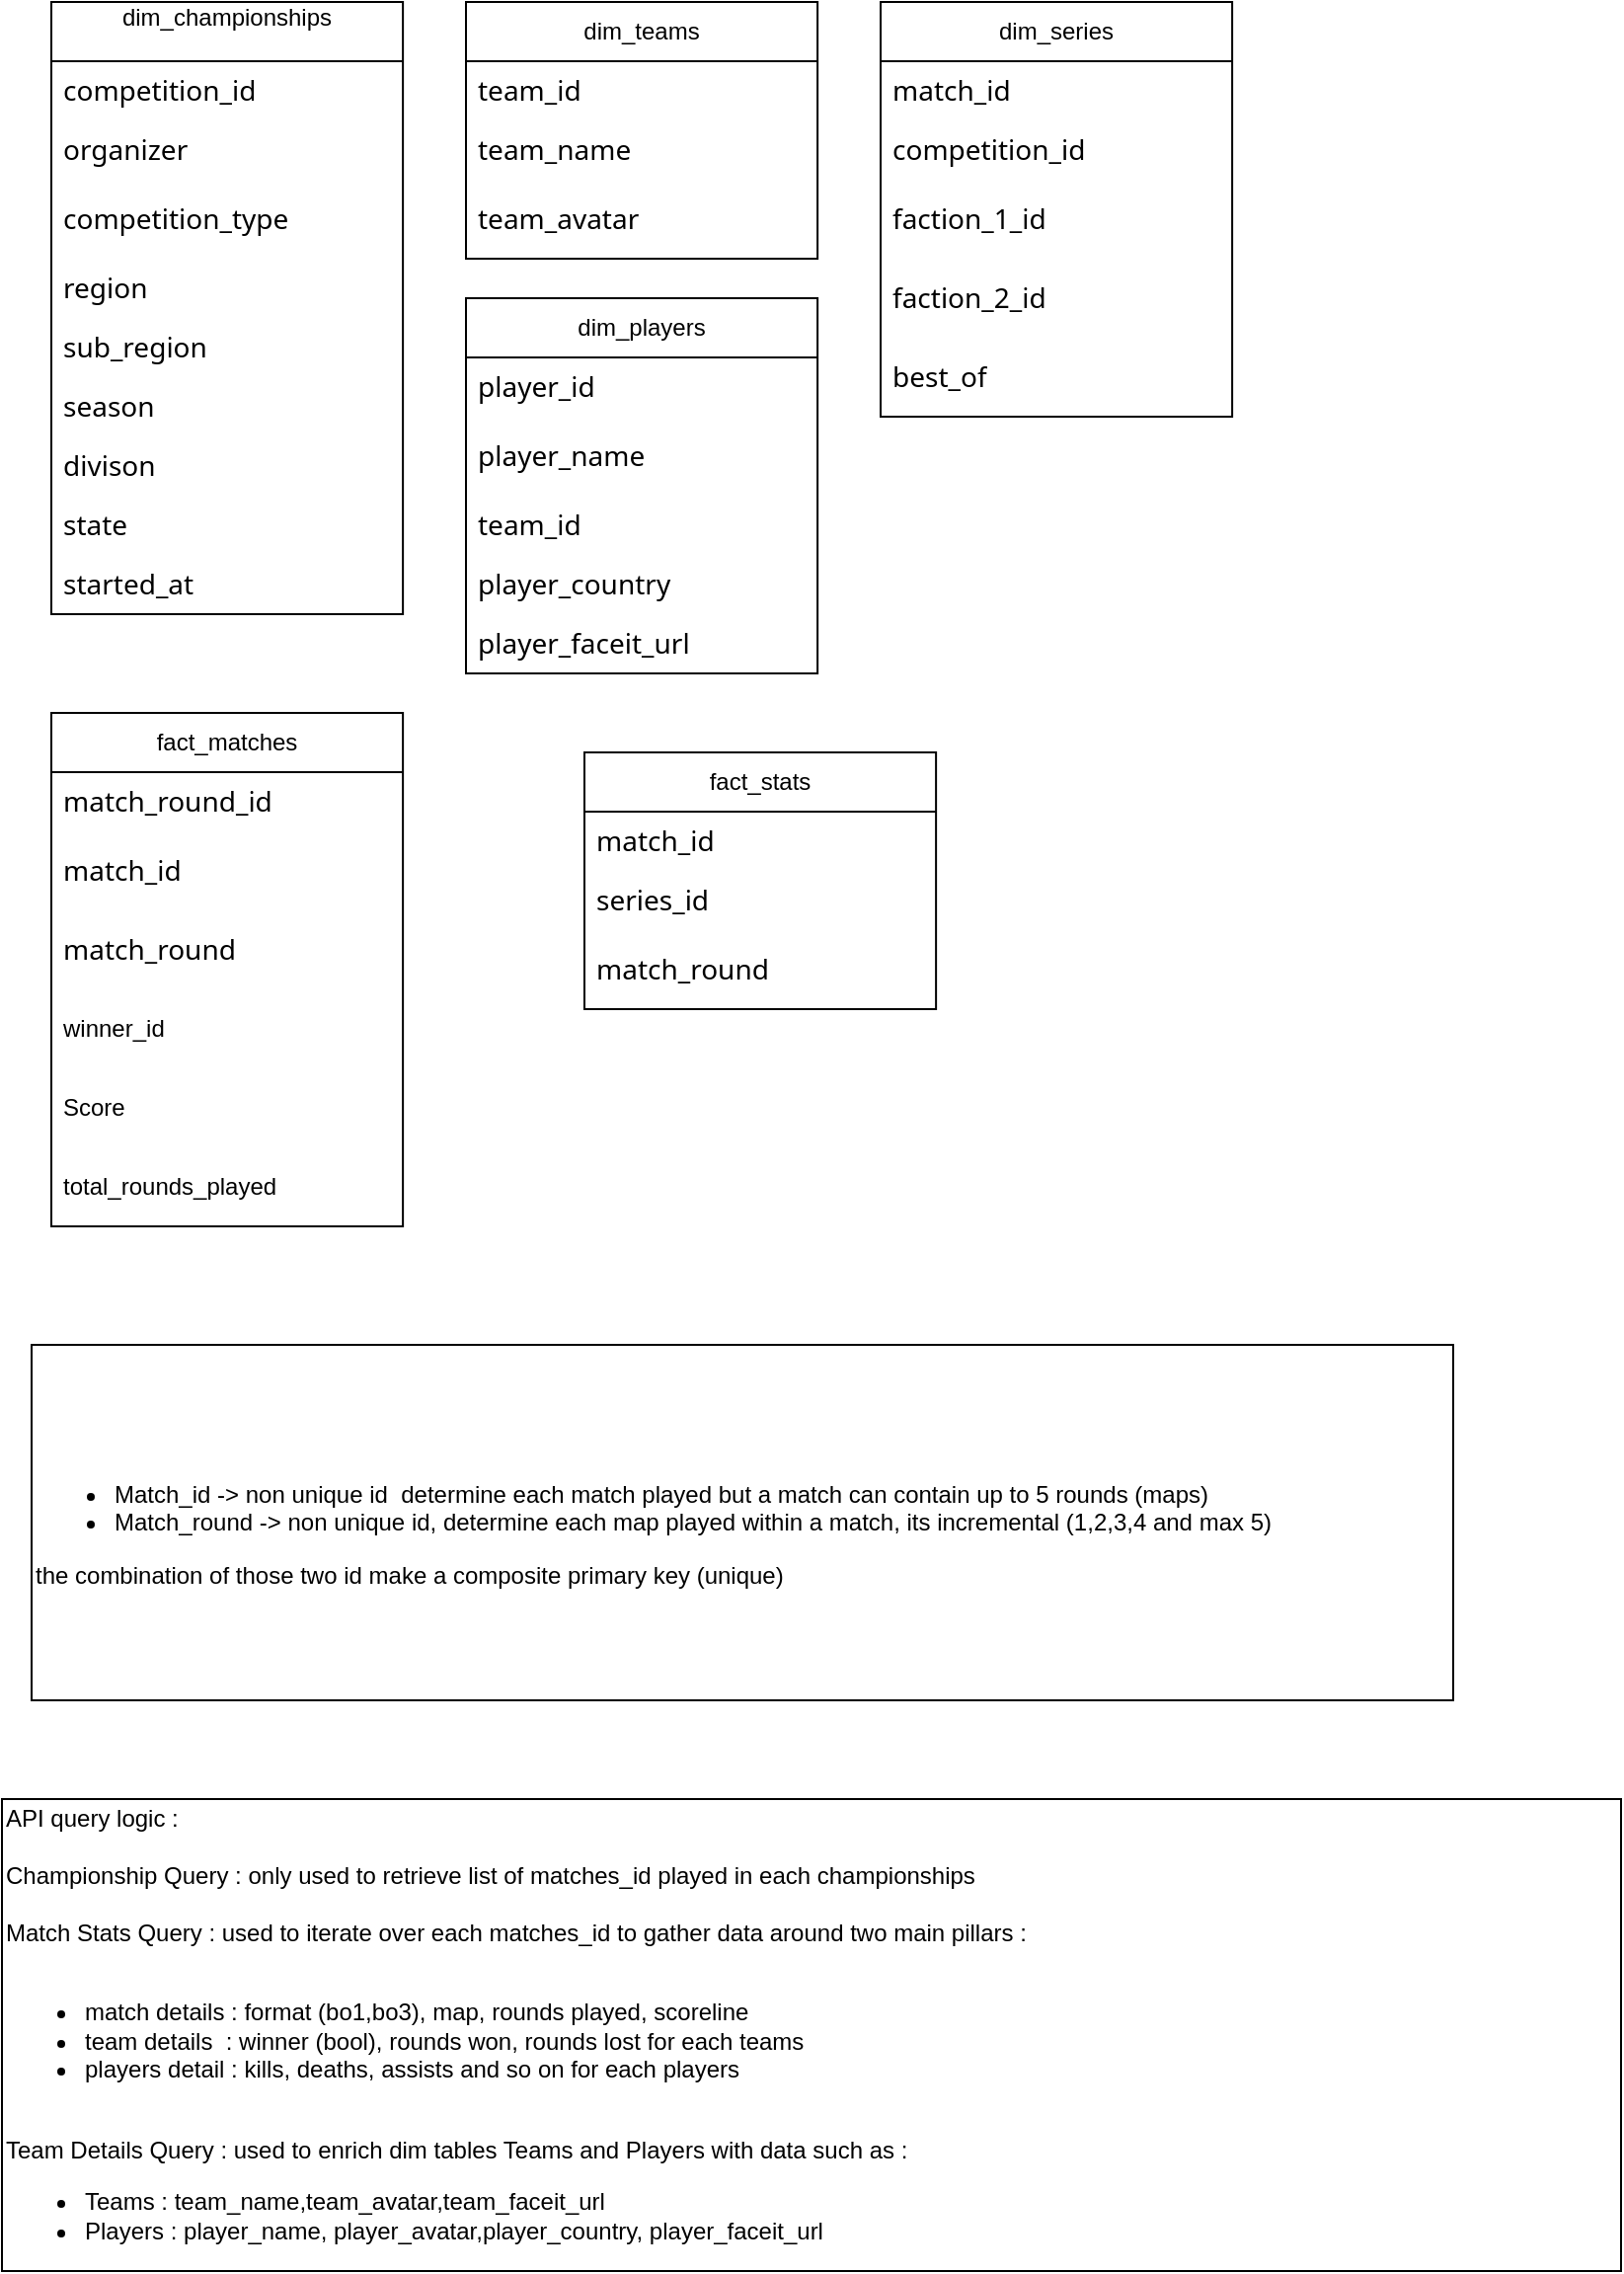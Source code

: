 <mxfile version="28.0.7">
  <diagram name="Page-1" id="d9HqZ03SX1EYeeWls_Qq">
    <mxGraphModel dx="1783" dy="929" grid="1" gridSize="10" guides="1" tooltips="1" connect="1" arrows="1" fold="1" page="1" pageScale="1" pageWidth="827" pageHeight="1169" math="0" shadow="0">
      <root>
        <mxCell id="0" />
        <mxCell id="1" parent="0" />
        <mxCell id="qqcUrbFprioC642Xm6ZQ-74" value="dim_championships&lt;div&gt;&lt;br&gt;&lt;/div&gt;" style="swimlane;fontStyle=0;childLayout=stackLayout;horizontal=1;startSize=30;horizontalStack=0;resizeParent=1;resizeParentMax=0;resizeLast=0;collapsible=1;marginBottom=0;whiteSpace=wrap;html=1;" vertex="1" parent="1">
          <mxGeometry x="30" y="20" width="178.06" height="310" as="geometry" />
        </mxCell>
        <mxCell id="qqcUrbFprioC642Xm6ZQ-75" value="&lt;div style=&quot;text-align: right;&quot;&gt;&lt;font face=&quot;Segoe WPC, Segoe UI, sans-serif&quot;&gt;&lt;span style=&quot;font-size: 14px;&quot;&gt;&lt;span style=&quot;background-color: transparent;&quot;&gt;competition_id&lt;/span&gt;&lt;span style=&quot;background-color: transparent; white-space: pre;&quot;&gt;&#x9;&lt;/span&gt;&lt;/span&gt;&lt;/font&gt;&lt;/div&gt;" style="text;strokeColor=none;fillColor=none;align=left;verticalAlign=middle;spacingLeft=4;spacingRight=4;overflow=hidden;points=[[0,0.5],[1,0.5]];portConstraint=eastwest;rotatable=0;whiteSpace=wrap;html=1;" vertex="1" parent="qqcUrbFprioC642Xm6ZQ-74">
          <mxGeometry y="30" width="178.06" height="30" as="geometry" />
        </mxCell>
        <mxCell id="qqcUrbFprioC642Xm6ZQ-76" value="&lt;span style=&quot;font-family: &amp;quot;Segoe WPC&amp;quot;, &amp;quot;Segoe UI&amp;quot;, sans-serif; font-size: 14px; text-align: right; background-color: transparent;&quot;&gt;organizer&lt;/span&gt;&lt;span style=&quot;font-family: &amp;quot;Segoe WPC&amp;quot;, &amp;quot;Segoe UI&amp;quot;, sans-serif; font-size: 14px; text-align: right; background-color: transparent; white-space: pre;&quot;&gt;&#x9;&lt;/span&gt;" style="text;strokeColor=none;fillColor=none;align=left;verticalAlign=middle;spacingLeft=4;spacingRight=4;overflow=hidden;points=[[0,0.5],[1,0.5]];portConstraint=eastwest;rotatable=0;whiteSpace=wrap;html=1;" vertex="1" parent="qqcUrbFprioC642Xm6ZQ-74">
          <mxGeometry y="60" width="178.06" height="30" as="geometry" />
        </mxCell>
        <mxCell id="qqcUrbFprioC642Xm6ZQ-77" value="&lt;span style=&quot;background-color: transparent; font-family: &amp;quot;Segoe WPC&amp;quot;, &amp;quot;Segoe UI&amp;quot;, sans-serif; font-size: 14px; text-align: right;&quot;&gt;competition_type&lt;/span&gt;&lt;span style=&quot;background-color: transparent; font-family: &amp;quot;Segoe WPC&amp;quot;, &amp;quot;Segoe UI&amp;quot;, sans-serif; font-size: 14px; text-align: right; white-space: pre;&quot;&gt;&#x9;&lt;/span&gt;" style="text;strokeColor=none;fillColor=none;align=left;verticalAlign=middle;spacingLeft=4;spacingRight=4;overflow=hidden;points=[[0,0.5],[1,0.5]];portConstraint=eastwest;rotatable=0;whiteSpace=wrap;html=1;" vertex="1" parent="qqcUrbFprioC642Xm6ZQ-74">
          <mxGeometry y="90" width="178.06" height="40" as="geometry" />
        </mxCell>
        <mxCell id="qqcUrbFprioC642Xm6ZQ-82" value="&lt;div style=&quot;text-align: right;&quot;&gt;&lt;span style=&quot;background-color: transparent; color: light-dark(rgb(0, 0, 0), rgb(255, 255, 255)); font-size: 14px;&quot;&gt;&lt;font face=&quot;Segoe WPC, Segoe UI, sans-serif&quot;&gt;region&lt;/font&gt;&lt;/span&gt;&lt;/div&gt;" style="text;strokeColor=none;fillColor=none;align=left;verticalAlign=middle;spacingLeft=4;spacingRight=4;overflow=hidden;points=[[0,0.5],[1,0.5]];portConstraint=eastwest;rotatable=0;whiteSpace=wrap;html=1;" vertex="1" parent="qqcUrbFprioC642Xm6ZQ-74">
          <mxGeometry y="130" width="178.06" height="30" as="geometry" />
        </mxCell>
        <mxCell id="qqcUrbFprioC642Xm6ZQ-83" value="&lt;div style=&quot;text-align: right;&quot;&gt;&lt;span style=&quot;background-color: transparent; color: light-dark(rgb(0, 0, 0), rgb(255, 255, 255)); font-size: 14px;&quot;&gt;&lt;font face=&quot;Segoe WPC, Segoe UI, sans-serif&quot;&gt;sub_region&lt;/font&gt;&lt;/span&gt;&lt;/div&gt;" style="text;strokeColor=none;fillColor=none;align=left;verticalAlign=middle;spacingLeft=4;spacingRight=4;overflow=hidden;points=[[0,0.5],[1,0.5]];portConstraint=eastwest;rotatable=0;whiteSpace=wrap;html=1;" vertex="1" parent="qqcUrbFprioC642Xm6ZQ-74">
          <mxGeometry y="160" width="178.06" height="30" as="geometry" />
        </mxCell>
        <mxCell id="qqcUrbFprioC642Xm6ZQ-84" value="&lt;div style=&quot;text-align: right;&quot;&gt;&lt;span style=&quot;background-color: transparent; color: light-dark(rgb(0, 0, 0), rgb(255, 255, 255)); font-size: 14px;&quot;&gt;&lt;font face=&quot;Segoe WPC, Segoe UI, sans-serif&quot;&gt;season&lt;/font&gt;&lt;/span&gt;&lt;/div&gt;" style="text;strokeColor=none;fillColor=none;align=left;verticalAlign=middle;spacingLeft=4;spacingRight=4;overflow=hidden;points=[[0,0.5],[1,0.5]];portConstraint=eastwest;rotatable=0;whiteSpace=wrap;html=1;" vertex="1" parent="qqcUrbFprioC642Xm6ZQ-74">
          <mxGeometry y="190" width="178.06" height="30" as="geometry" />
        </mxCell>
        <mxCell id="qqcUrbFprioC642Xm6ZQ-85" value="&lt;div style=&quot;text-align: right;&quot;&gt;&lt;span style=&quot;background-color: transparent; color: light-dark(rgb(0, 0, 0), rgb(255, 255, 255)); font-size: 14px;&quot;&gt;&lt;font face=&quot;Segoe WPC, Segoe UI, sans-serif&quot;&gt;divison&lt;/font&gt;&lt;/span&gt;&lt;/div&gt;" style="text;strokeColor=none;fillColor=none;align=left;verticalAlign=middle;spacingLeft=4;spacingRight=4;overflow=hidden;points=[[0,0.5],[1,0.5]];portConstraint=eastwest;rotatable=0;whiteSpace=wrap;html=1;" vertex="1" parent="qqcUrbFprioC642Xm6ZQ-74">
          <mxGeometry y="220" width="178.06" height="30" as="geometry" />
        </mxCell>
        <mxCell id="qqcUrbFprioC642Xm6ZQ-86" value="&lt;div style=&quot;text-align: right;&quot;&gt;&lt;span style=&quot;background-color: transparent; color: light-dark(rgb(0, 0, 0), rgb(255, 255, 255)); font-size: 14px;&quot;&gt;&lt;font face=&quot;Segoe WPC, Segoe UI, sans-serif&quot;&gt;state&lt;/font&gt;&lt;/span&gt;&lt;/div&gt;" style="text;strokeColor=none;fillColor=none;align=left;verticalAlign=middle;spacingLeft=4;spacingRight=4;overflow=hidden;points=[[0,0.5],[1,0.5]];portConstraint=eastwest;rotatable=0;whiteSpace=wrap;html=1;" vertex="1" parent="qqcUrbFprioC642Xm6ZQ-74">
          <mxGeometry y="250" width="178.06" height="30" as="geometry" />
        </mxCell>
        <mxCell id="qqcUrbFprioC642Xm6ZQ-87" value="&lt;div style=&quot;text-align: right;&quot;&gt;&lt;span style=&quot;background-color: transparent; color: light-dark(rgb(0, 0, 0), rgb(255, 255, 255)); font-size: 14px;&quot;&gt;&lt;font face=&quot;Segoe WPC, Segoe UI, sans-serif&quot;&gt;started_at&lt;/font&gt;&lt;/span&gt;&lt;/div&gt;" style="text;strokeColor=none;fillColor=none;align=left;verticalAlign=middle;spacingLeft=4;spacingRight=4;overflow=hidden;points=[[0,0.5],[1,0.5]];portConstraint=eastwest;rotatable=0;whiteSpace=wrap;html=1;" vertex="1" parent="qqcUrbFprioC642Xm6ZQ-74">
          <mxGeometry y="280" width="178.06" height="30" as="geometry" />
        </mxCell>
        <mxCell id="qqcUrbFprioC642Xm6ZQ-88" value="&lt;div&gt;dim_teams&lt;/div&gt;" style="swimlane;fontStyle=0;childLayout=stackLayout;horizontal=1;startSize=30;horizontalStack=0;resizeParent=1;resizeParentMax=0;resizeLast=0;collapsible=1;marginBottom=0;whiteSpace=wrap;html=1;" vertex="1" parent="1">
          <mxGeometry x="240" y="20" width="178.06" height="130" as="geometry" />
        </mxCell>
        <mxCell id="qqcUrbFprioC642Xm6ZQ-89" value="&lt;div style=&quot;text-align: right;&quot;&gt;&lt;font face=&quot;Segoe WPC, Segoe UI, sans-serif&quot;&gt;&lt;span style=&quot;font-size: 14px;&quot;&gt;team_id&lt;/span&gt;&lt;/font&gt;&lt;/div&gt;" style="text;strokeColor=none;fillColor=none;align=left;verticalAlign=middle;spacingLeft=4;spacingRight=4;overflow=hidden;points=[[0,0.5],[1,0.5]];portConstraint=eastwest;rotatable=0;whiteSpace=wrap;html=1;" vertex="1" parent="qqcUrbFprioC642Xm6ZQ-88">
          <mxGeometry y="30" width="178.06" height="30" as="geometry" />
        </mxCell>
        <mxCell id="qqcUrbFprioC642Xm6ZQ-90" value="&lt;div style=&quot;text-align: right;&quot;&gt;&lt;span style=&quot;background-color: transparent; color: light-dark(rgb(0, 0, 0), rgb(255, 255, 255)); font-size: 14px;&quot;&gt;&lt;font face=&quot;Segoe WPC, Segoe UI, sans-serif&quot;&gt;team_name&lt;/font&gt;&lt;/span&gt;&lt;/div&gt;" style="text;strokeColor=none;fillColor=none;align=left;verticalAlign=middle;spacingLeft=4;spacingRight=4;overflow=hidden;points=[[0,0.5],[1,0.5]];portConstraint=eastwest;rotatable=0;whiteSpace=wrap;html=1;" vertex="1" parent="qqcUrbFprioC642Xm6ZQ-88">
          <mxGeometry y="60" width="178.06" height="30" as="geometry" />
        </mxCell>
        <mxCell id="qqcUrbFprioC642Xm6ZQ-91" value="&lt;div style=&quot;text-align: right;&quot;&gt;&lt;span style=&quot;background-color: transparent; color: light-dark(rgb(0, 0, 0), rgb(255, 255, 255)); font-size: 14px;&quot;&gt;&lt;font face=&quot;Segoe WPC, Segoe UI, sans-serif&quot;&gt;team_avatar&lt;/font&gt;&lt;/span&gt;&lt;/div&gt;" style="text;strokeColor=none;fillColor=none;align=left;verticalAlign=middle;spacingLeft=4;spacingRight=4;overflow=hidden;points=[[0,0.5],[1,0.5]];portConstraint=eastwest;rotatable=0;whiteSpace=wrap;html=1;" vertex="1" parent="qqcUrbFprioC642Xm6ZQ-88">
          <mxGeometry y="90" width="178.06" height="40" as="geometry" />
        </mxCell>
        <mxCell id="qqcUrbFprioC642Xm6ZQ-98" value="&lt;div&gt;dim_players&lt;/div&gt;" style="swimlane;fontStyle=0;childLayout=stackLayout;horizontal=1;startSize=30;horizontalStack=0;resizeParent=1;resizeParentMax=0;resizeLast=0;collapsible=1;marginBottom=0;whiteSpace=wrap;html=1;" vertex="1" parent="1">
          <mxGeometry x="240" y="170" width="178.06" height="190" as="geometry" />
        </mxCell>
        <mxCell id="qqcUrbFprioC642Xm6ZQ-100" value="&lt;div style=&quot;text-align: right;&quot;&gt;&lt;span style=&quot;background-color: transparent; color: light-dark(rgb(0, 0, 0), rgb(255, 255, 255)); font-size: 14px;&quot;&gt;&lt;font face=&quot;Segoe WPC, Segoe UI, sans-serif&quot;&gt;player_id&lt;/font&gt;&lt;/span&gt;&lt;/div&gt;" style="text;strokeColor=none;fillColor=none;align=left;verticalAlign=middle;spacingLeft=4;spacingRight=4;overflow=hidden;points=[[0,0.5],[1,0.5]];portConstraint=eastwest;rotatable=0;whiteSpace=wrap;html=1;" vertex="1" parent="qqcUrbFprioC642Xm6ZQ-98">
          <mxGeometry y="30" width="178.06" height="30" as="geometry" />
        </mxCell>
        <mxCell id="qqcUrbFprioC642Xm6ZQ-101" value="&lt;div style=&quot;text-align: right;&quot;&gt;&lt;span style=&quot;background-color: transparent; color: light-dark(rgb(0, 0, 0), rgb(255, 255, 255)); font-size: 14px;&quot;&gt;&lt;font face=&quot;Segoe WPC, Segoe UI, sans-serif&quot;&gt;player_name&lt;/font&gt;&lt;/span&gt;&lt;/div&gt;" style="text;strokeColor=none;fillColor=none;align=left;verticalAlign=middle;spacingLeft=4;spacingRight=4;overflow=hidden;points=[[0,0.5],[1,0.5]];portConstraint=eastwest;rotatable=0;whiteSpace=wrap;html=1;" vertex="1" parent="qqcUrbFprioC642Xm6ZQ-98">
          <mxGeometry y="60" width="178.06" height="40" as="geometry" />
        </mxCell>
        <mxCell id="qqcUrbFprioC642Xm6ZQ-99" value="&lt;div style=&quot;text-align: right;&quot;&gt;&lt;font face=&quot;Segoe WPC, Segoe UI, sans-serif&quot;&gt;&lt;span style=&quot;font-size: 14px;&quot;&gt;team_id&lt;/span&gt;&lt;/font&gt;&lt;/div&gt;" style="text;strokeColor=none;fillColor=none;align=left;verticalAlign=middle;spacingLeft=4;spacingRight=4;overflow=hidden;points=[[0,0.5],[1,0.5]];portConstraint=eastwest;rotatable=0;whiteSpace=wrap;html=1;" vertex="1" parent="qqcUrbFprioC642Xm6ZQ-98">
          <mxGeometry y="100" width="178.06" height="30" as="geometry" />
        </mxCell>
        <mxCell id="qqcUrbFprioC642Xm6ZQ-102" value="&lt;div style=&quot;text-align: right;&quot;&gt;&lt;font face=&quot;Segoe WPC, Segoe UI, sans-serif&quot;&gt;&lt;span style=&quot;font-size: 14px;&quot;&gt;player_country&lt;/span&gt;&lt;/font&gt;&lt;/div&gt;" style="text;strokeColor=none;fillColor=none;align=left;verticalAlign=middle;spacingLeft=4;spacingRight=4;overflow=hidden;points=[[0,0.5],[1,0.5]];portConstraint=eastwest;rotatable=0;whiteSpace=wrap;html=1;" vertex="1" parent="qqcUrbFprioC642Xm6ZQ-98">
          <mxGeometry y="130" width="178.06" height="30" as="geometry" />
        </mxCell>
        <mxCell id="qqcUrbFprioC642Xm6ZQ-103" value="&lt;div style=&quot;text-align: right;&quot;&gt;&lt;font face=&quot;Segoe WPC, Segoe UI, sans-serif&quot;&gt;&lt;span style=&quot;font-size: 14px;&quot;&gt;player_faceit_url&lt;/span&gt;&lt;/font&gt;&lt;/div&gt;" style="text;strokeColor=none;fillColor=none;align=left;verticalAlign=middle;spacingLeft=4;spacingRight=4;overflow=hidden;points=[[0,0.5],[1,0.5]];portConstraint=eastwest;rotatable=0;whiteSpace=wrap;html=1;" vertex="1" parent="qqcUrbFprioC642Xm6ZQ-98">
          <mxGeometry y="160" width="178.06" height="30" as="geometry" />
        </mxCell>
        <mxCell id="qqcUrbFprioC642Xm6ZQ-104" value="&lt;div&gt;dim_series&lt;/div&gt;" style="swimlane;fontStyle=0;childLayout=stackLayout;horizontal=1;startSize=30;horizontalStack=0;resizeParent=1;resizeParentMax=0;resizeLast=0;collapsible=1;marginBottom=0;whiteSpace=wrap;html=1;" vertex="1" parent="1">
          <mxGeometry x="450" y="20" width="178.06" height="210" as="geometry" />
        </mxCell>
        <mxCell id="qqcUrbFprioC642Xm6ZQ-105" value="&lt;div style=&quot;text-align: right;&quot;&gt;&lt;font face=&quot;Segoe WPC, Segoe UI, sans-serif&quot;&gt;&lt;span style=&quot;font-size: 14px;&quot;&gt;match_id&lt;/span&gt;&lt;/font&gt;&lt;/div&gt;" style="text;strokeColor=none;fillColor=none;align=left;verticalAlign=middle;spacingLeft=4;spacingRight=4;overflow=hidden;points=[[0,0.5],[1,0.5]];portConstraint=eastwest;rotatable=0;whiteSpace=wrap;html=1;" vertex="1" parent="qqcUrbFprioC642Xm6ZQ-104">
          <mxGeometry y="30" width="178.06" height="30" as="geometry" />
        </mxCell>
        <mxCell id="qqcUrbFprioC642Xm6ZQ-106" value="&lt;div style=&quot;text-align: right;&quot;&gt;&lt;span style=&quot;background-color: transparent; color: light-dark(rgb(0, 0, 0), rgb(255, 255, 255)); font-size: 14px;&quot;&gt;&lt;font face=&quot;Segoe WPC, Segoe UI, sans-serif&quot;&gt;competition_id&lt;/font&gt;&lt;/span&gt;&lt;/div&gt;" style="text;strokeColor=none;fillColor=none;align=left;verticalAlign=middle;spacingLeft=4;spacingRight=4;overflow=hidden;points=[[0,0.5],[1,0.5]];portConstraint=eastwest;rotatable=0;whiteSpace=wrap;html=1;" vertex="1" parent="qqcUrbFprioC642Xm6ZQ-104">
          <mxGeometry y="60" width="178.06" height="30" as="geometry" />
        </mxCell>
        <mxCell id="qqcUrbFprioC642Xm6ZQ-107" value="&lt;div style=&quot;text-align: right;&quot;&gt;&lt;span style=&quot;background-color: transparent; color: light-dark(rgb(0, 0, 0), rgb(255, 255, 255)); font-size: 14px;&quot;&gt;&lt;font face=&quot;Segoe WPC, Segoe UI, sans-serif&quot;&gt;faction_1_id&lt;/font&gt;&lt;/span&gt;&lt;/div&gt;" style="text;strokeColor=none;fillColor=none;align=left;verticalAlign=middle;spacingLeft=4;spacingRight=4;overflow=hidden;points=[[0,0.5],[1,0.5]];portConstraint=eastwest;rotatable=0;whiteSpace=wrap;html=1;" vertex="1" parent="qqcUrbFprioC642Xm6ZQ-104">
          <mxGeometry y="90" width="178.06" height="40" as="geometry" />
        </mxCell>
        <mxCell id="qqcUrbFprioC642Xm6ZQ-108" value="&lt;div style=&quot;text-align: right;&quot;&gt;&lt;span style=&quot;background-color: transparent; color: light-dark(rgb(0, 0, 0), rgb(255, 255, 255)); font-size: 14px;&quot;&gt;&lt;font face=&quot;Segoe WPC, Segoe UI, sans-serif&quot;&gt;faction_2_id&lt;/font&gt;&lt;/span&gt;&lt;/div&gt;" style="text;strokeColor=none;fillColor=none;align=left;verticalAlign=middle;spacingLeft=4;spacingRight=4;overflow=hidden;points=[[0,0.5],[1,0.5]];portConstraint=eastwest;rotatable=0;whiteSpace=wrap;html=1;" vertex="1" parent="qqcUrbFprioC642Xm6ZQ-104">
          <mxGeometry y="130" width="178.06" height="40" as="geometry" />
        </mxCell>
        <mxCell id="qqcUrbFprioC642Xm6ZQ-109" value="&lt;div style=&quot;text-align: right;&quot;&gt;&lt;span style=&quot;background-color: transparent; color: light-dark(rgb(0, 0, 0), rgb(255, 255, 255)); font-size: 14px;&quot;&gt;&lt;font face=&quot;Segoe WPC, Segoe UI, sans-serif&quot;&gt;best_of&lt;/font&gt;&lt;/span&gt;&lt;/div&gt;" style="text;strokeColor=none;fillColor=none;align=left;verticalAlign=middle;spacingLeft=4;spacingRight=4;overflow=hidden;points=[[0,0.5],[1,0.5]];portConstraint=eastwest;rotatable=0;whiteSpace=wrap;html=1;" vertex="1" parent="qqcUrbFprioC642Xm6ZQ-104">
          <mxGeometry y="170" width="178.06" height="40" as="geometry" />
        </mxCell>
        <mxCell id="qqcUrbFprioC642Xm6ZQ-110" value="&lt;div&gt;fact_matches&lt;/div&gt;" style="swimlane;fontStyle=0;childLayout=stackLayout;horizontal=1;startSize=30;horizontalStack=0;resizeParent=1;resizeParentMax=0;resizeLast=0;collapsible=1;marginBottom=0;whiteSpace=wrap;html=1;" vertex="1" parent="1">
          <mxGeometry x="30" y="380" width="178.06" height="260" as="geometry" />
        </mxCell>
        <mxCell id="qqcUrbFprioC642Xm6ZQ-112" value="&lt;div style=&quot;text-align: right;&quot;&gt;&lt;font face=&quot;Segoe WPC, Segoe UI, sans-serif&quot;&gt;&lt;span style=&quot;font-size: 14px;&quot;&gt;match_round_id&lt;/span&gt;&lt;/font&gt;&lt;/div&gt;" style="text;strokeColor=none;fillColor=none;align=left;verticalAlign=middle;spacingLeft=4;spacingRight=4;overflow=hidden;points=[[0,0.5],[1,0.5]];portConstraint=eastwest;rotatable=0;whiteSpace=wrap;html=1;" vertex="1" parent="qqcUrbFprioC642Xm6ZQ-110">
          <mxGeometry y="30" width="178.06" height="30" as="geometry" />
        </mxCell>
        <mxCell id="qqcUrbFprioC642Xm6ZQ-113" value="&lt;div style=&quot;text-align: right;&quot;&gt;&lt;span style=&quot;background-color: transparent; color: light-dark(rgb(0, 0, 0), rgb(255, 255, 255)); font-size: 14px;&quot;&gt;&lt;font face=&quot;Segoe WPC, Segoe UI, sans-serif&quot;&gt;match_id&lt;/font&gt;&lt;/span&gt;&lt;/div&gt;" style="text;strokeColor=none;fillColor=none;align=left;verticalAlign=middle;spacingLeft=4;spacingRight=4;overflow=hidden;points=[[0,0.5],[1,0.5]];portConstraint=eastwest;rotatable=0;whiteSpace=wrap;html=1;" vertex="1" parent="qqcUrbFprioC642Xm6ZQ-110">
          <mxGeometry y="60" width="178.06" height="40" as="geometry" />
        </mxCell>
        <mxCell id="qqcUrbFprioC642Xm6ZQ-120" value="&lt;div style=&quot;text-align: right;&quot;&gt;&lt;span style=&quot;background-color: transparent; color: light-dark(rgb(0, 0, 0), rgb(255, 255, 255)); font-size: 14px;&quot;&gt;&lt;font face=&quot;Segoe WPC, Segoe UI, sans-serif&quot;&gt;match_round&lt;/font&gt;&lt;/span&gt;&lt;/div&gt;" style="text;strokeColor=none;fillColor=none;align=left;verticalAlign=middle;spacingLeft=4;spacingRight=4;overflow=hidden;points=[[0,0.5],[1,0.5]];portConstraint=eastwest;rotatable=0;whiteSpace=wrap;html=1;" vertex="1" parent="qqcUrbFprioC642Xm6ZQ-110">
          <mxGeometry y="100" width="178.06" height="40" as="geometry" />
        </mxCell>
        <mxCell id="qqcUrbFprioC642Xm6ZQ-121" value="&lt;div style=&quot;text-align: right;&quot;&gt;winner_id&lt;/div&gt;" style="text;strokeColor=none;fillColor=none;align=left;verticalAlign=middle;spacingLeft=4;spacingRight=4;overflow=hidden;points=[[0,0.5],[1,0.5]];portConstraint=eastwest;rotatable=0;whiteSpace=wrap;html=1;" vertex="1" parent="qqcUrbFprioC642Xm6ZQ-110">
          <mxGeometry y="140" width="178.06" height="40" as="geometry" />
        </mxCell>
        <mxCell id="qqcUrbFprioC642Xm6ZQ-125" value="&lt;div style=&quot;text-align: right;&quot;&gt;Score&lt;/div&gt;" style="text;strokeColor=none;fillColor=none;align=left;verticalAlign=middle;spacingLeft=4;spacingRight=4;overflow=hidden;points=[[0,0.5],[1,0.5]];portConstraint=eastwest;rotatable=0;whiteSpace=wrap;html=1;" vertex="1" parent="qqcUrbFprioC642Xm6ZQ-110">
          <mxGeometry y="180" width="178.06" height="40" as="geometry" />
        </mxCell>
        <mxCell id="qqcUrbFprioC642Xm6ZQ-126" value="&lt;div style=&quot;text-align: right;&quot;&gt;total_rounds_played&lt;/div&gt;" style="text;strokeColor=none;fillColor=none;align=left;verticalAlign=middle;spacingLeft=4;spacingRight=4;overflow=hidden;points=[[0,0.5],[1,0.5]];portConstraint=eastwest;rotatable=0;whiteSpace=wrap;html=1;" vertex="1" parent="qqcUrbFprioC642Xm6ZQ-110">
          <mxGeometry y="220" width="178.06" height="40" as="geometry" />
        </mxCell>
        <mxCell id="qqcUrbFprioC642Xm6ZQ-116" value="&lt;div&gt;fact_stats&lt;/div&gt;" style="swimlane;fontStyle=0;childLayout=stackLayout;horizontal=1;startSize=30;horizontalStack=0;resizeParent=1;resizeParentMax=0;resizeLast=0;collapsible=1;marginBottom=0;whiteSpace=wrap;html=1;" vertex="1" parent="1">
          <mxGeometry x="300" y="400" width="178.06" height="130" as="geometry" />
        </mxCell>
        <mxCell id="qqcUrbFprioC642Xm6ZQ-117" value="&lt;div style=&quot;text-align: right;&quot;&gt;&lt;font face=&quot;Segoe WPC, Segoe UI, sans-serif&quot;&gt;&lt;span style=&quot;font-size: 14px;&quot;&gt;match_id&lt;/span&gt;&lt;/font&gt;&lt;/div&gt;" style="text;strokeColor=none;fillColor=none;align=left;verticalAlign=middle;spacingLeft=4;spacingRight=4;overflow=hidden;points=[[0,0.5],[1,0.5]];portConstraint=eastwest;rotatable=0;whiteSpace=wrap;html=1;" vertex="1" parent="qqcUrbFprioC642Xm6ZQ-116">
          <mxGeometry y="30" width="178.06" height="30" as="geometry" />
        </mxCell>
        <mxCell id="qqcUrbFprioC642Xm6ZQ-118" value="&lt;div style=&quot;text-align: right;&quot;&gt;&lt;span style=&quot;background-color: transparent; color: light-dark(rgb(0, 0, 0), rgb(255, 255, 255)); font-size: 14px;&quot;&gt;&lt;font face=&quot;Segoe WPC, Segoe UI, sans-serif&quot;&gt;series_id&lt;/font&gt;&lt;/span&gt;&lt;/div&gt;" style="text;strokeColor=none;fillColor=none;align=left;verticalAlign=middle;spacingLeft=4;spacingRight=4;overflow=hidden;points=[[0,0.5],[1,0.5]];portConstraint=eastwest;rotatable=0;whiteSpace=wrap;html=1;" vertex="1" parent="qqcUrbFprioC642Xm6ZQ-116">
          <mxGeometry y="60" width="178.06" height="30" as="geometry" />
        </mxCell>
        <mxCell id="qqcUrbFprioC642Xm6ZQ-119" value="&lt;div style=&quot;text-align: right;&quot;&gt;&lt;span style=&quot;background-color: transparent; color: light-dark(rgb(0, 0, 0), rgb(255, 255, 255)); font-size: 14px;&quot;&gt;&lt;font face=&quot;Segoe WPC, Segoe UI, sans-serif&quot;&gt;match_round&lt;/font&gt;&lt;/span&gt;&lt;/div&gt;" style="text;strokeColor=none;fillColor=none;align=left;verticalAlign=middle;spacingLeft=4;spacingRight=4;overflow=hidden;points=[[0,0.5],[1,0.5]];portConstraint=eastwest;rotatable=0;whiteSpace=wrap;html=1;" vertex="1" parent="qqcUrbFprioC642Xm6ZQ-116">
          <mxGeometry y="90" width="178.06" height="40" as="geometry" />
        </mxCell>
        <mxCell id="qqcUrbFprioC642Xm6ZQ-123" value="API query logic :&amp;nbsp;&lt;div&gt;&lt;br&gt;&lt;/div&gt;&lt;div&gt;Championship Query : only used to retrieve list of matches_id played in each championships&lt;br&gt;&lt;br&gt;Match Stats Query : used to iterate over each matches_id to gather data around two main pillars :&amp;nbsp;&lt;/div&gt;&lt;div&gt;&lt;br&gt;&lt;/div&gt;&lt;div&gt;&lt;ul&gt;&lt;li&gt;match details : format (bo1,bo3), map, rounds played, scoreline&lt;/li&gt;&lt;li&gt;team details&amp;nbsp; : winner (bool), rounds won, rounds lost for each teams&lt;/li&gt;&lt;li&gt;players detail : kills, deaths, assists and so on for each players&lt;/li&gt;&lt;/ul&gt;&lt;/div&gt;&lt;div&gt;&lt;br&gt;&lt;/div&gt;&lt;div&gt;Team Details Query : used to enrich dim tables Teams and Players with data such as :&amp;nbsp;&lt;/div&gt;&lt;div&gt;&lt;ul&gt;&lt;li&gt;Teams : team_name,team_avatar,team_faceit_url&lt;/li&gt;&lt;li&gt;Players : player_name, player_avatar,player_country, player_faceit_url&lt;/li&gt;&lt;/ul&gt;&lt;/div&gt;" style="rounded=0;whiteSpace=wrap;html=1;align=left;" vertex="1" parent="1">
          <mxGeometry x="5" y="930" width="820" height="239" as="geometry" />
        </mxCell>
        <mxCell id="qqcUrbFprioC642Xm6ZQ-124" value="&lt;ul&gt;&lt;li&gt;&lt;span style=&quot;background-color: transparent; color: light-dark(rgb(0, 0, 0), rgb(255, 255, 255));&quot;&gt;Match_id -&amp;gt; non unique id&amp;nbsp; determine each match played but a match can contain up to 5 rounds (maps)&lt;/span&gt;&lt;/li&gt;&lt;li&gt;&lt;span style=&quot;background-color: transparent; color: light-dark(rgb(0, 0, 0), rgb(255, 255, 255));&quot;&gt;Match_round -&amp;gt; non unique id, determine each map played within a match, its incremental (1,2,3,4 and max 5)&lt;/span&gt;&lt;/li&gt;&lt;/ul&gt;&lt;div&gt;the combination of those two id make a composite primary key (unique)&lt;/div&gt;" style="rounded=0;whiteSpace=wrap;html=1;align=left;" vertex="1" parent="1">
          <mxGeometry x="20" y="700" width="720" height="180" as="geometry" />
        </mxCell>
      </root>
    </mxGraphModel>
  </diagram>
</mxfile>

